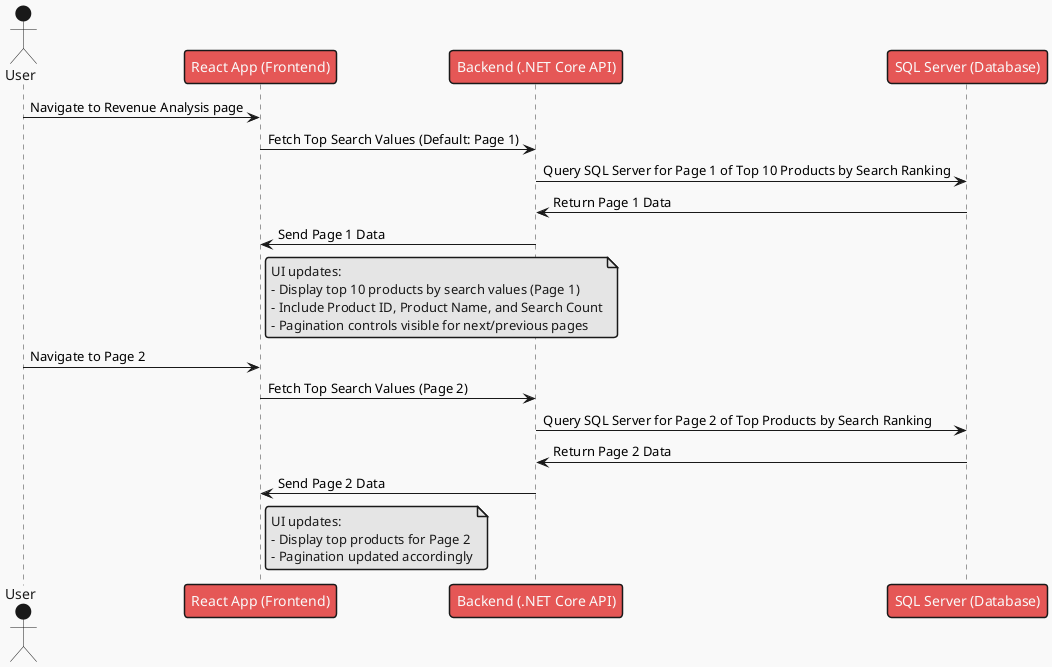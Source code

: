 ﻿@startuml
!theme mars
actor User

User -> "React App (Frontend)" : Navigate to Revenue Analysis page
"React App (Frontend)" -> "Backend (.NET Core API)" : Fetch Top Search Values (Default: Page 1)
"Backend (.NET Core API)" -> "SQL Server (Database)" : Query SQL Server for Page 1 of Top 10 Products by Search Ranking
"SQL Server (Database)" -> "Backend (.NET Core API)" : Return Page 1 Data
"Backend (.NET Core API)" -> "React App (Frontend)" : Send Page 1 Data

note right of "React App (Frontend)"
UI updates:
- Display top 10 products by search values (Page 1)
- Include Product ID, Product Name, and Search Count
- Pagination controls visible for next/previous pages
end note

User -> "React App (Frontend)" : Navigate to Page 2
"React App (Frontend)" -> "Backend (.NET Core API)" : Fetch Top Search Values (Page 2)
"Backend (.NET Core API)" -> "SQL Server (Database)" : Query SQL Server for Page 2 of Top Products by Search Ranking
"SQL Server (Database)" -> "Backend (.NET Core API)" : Return Page 2 Data
"Backend (.NET Core API)" -> "React App (Frontend)" : Send Page 2 Data

note right of "React App (Frontend)"
UI updates:
- Display top products for Page 2
- Pagination updated accordingly
end note

@enduml
